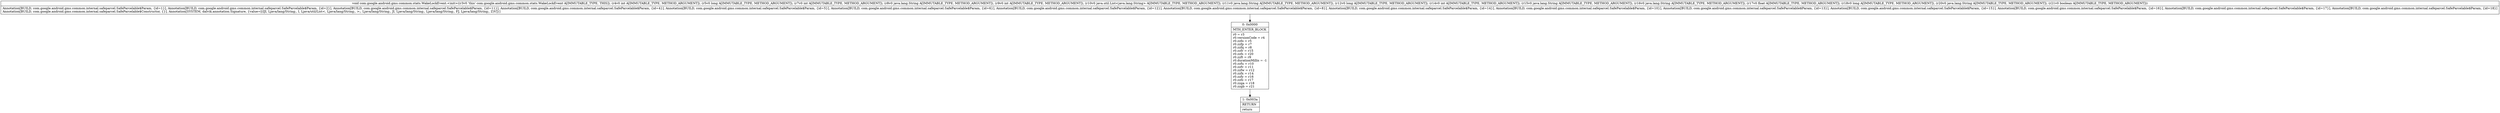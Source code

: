 digraph "CFG forcom.google.android.gms.common.stats.WakeLockEvent.\<init\>(IJILjava\/lang\/String;ILjava\/util\/List;Ljava\/lang\/String;JILjava\/lang\/String;Ljava\/lang\/String;FJLjava\/lang\/String;Z)V" {
Node_0 [shape=record,label="{0\:\ 0x0000|MTH_ENTER_BLOCK\l|r0 = r3\lr0.versionCode = r4\lr0.zzfo = r5\lr0.zzfp = r7\lr0.zzfq = r8\lr0.zzfr = r15\lr0.zzfs = r20\lr0.zzft = r9\lr0.durationMillis = \-1\lr0.zzfu = r10\lr0.zzfv = r11\lr0.zzfw = r12\lr0.zzfx = r14\lr0.zzfy = r16\lr0.zzfz = r17\lr0.zzga = r18\lr0.zzgb = r21\l}"];
Node_1 [shape=record,label="{1\:\ 0x003a|RETURN\l|return\l}"];
MethodNode[shape=record,label="{void com.google.android.gms.common.stats.WakeLockEvent.\<init\>((r3v0 'this' com.google.android.gms.common.stats.WakeLockEvent A[IMMUTABLE_TYPE, THIS]), (r4v0 int A[IMMUTABLE_TYPE, METHOD_ARGUMENT]), (r5v0 long A[IMMUTABLE_TYPE, METHOD_ARGUMENT]), (r7v0 int A[IMMUTABLE_TYPE, METHOD_ARGUMENT]), (r8v0 java.lang.String A[IMMUTABLE_TYPE, METHOD_ARGUMENT]), (r9v0 int A[IMMUTABLE_TYPE, METHOD_ARGUMENT]), (r10v0 java.util.List\<java.lang.String\> A[IMMUTABLE_TYPE, METHOD_ARGUMENT]), (r11v0 java.lang.String A[IMMUTABLE_TYPE, METHOD_ARGUMENT]), (r12v0 long A[IMMUTABLE_TYPE, METHOD_ARGUMENT]), (r14v0 int A[IMMUTABLE_TYPE, METHOD_ARGUMENT]), (r15v0 java.lang.String A[IMMUTABLE_TYPE, METHOD_ARGUMENT]), (r16v0 java.lang.String A[IMMUTABLE_TYPE, METHOD_ARGUMENT]), (r17v0 float A[IMMUTABLE_TYPE, METHOD_ARGUMENT]), (r18v0 long A[IMMUTABLE_TYPE, METHOD_ARGUMENT]), (r20v0 java.lang.String A[IMMUTABLE_TYPE, METHOD_ARGUMENT]), (r21v0 boolean A[IMMUTABLE_TYPE, METHOD_ARGUMENT]))  | Annotation[BUILD, com.google.android.gms.common.internal.safeparcel.SafeParcelable$Param, \{id=1\}], Annotation[BUILD, com.google.android.gms.common.internal.safeparcel.SafeParcelable$Param, \{id=2\}], Annotation[BUILD, com.google.android.gms.common.internal.safeparcel.SafeParcelable$Param, \{id=11\}], Annotation[BUILD, com.google.android.gms.common.internal.safeparcel.SafeParcelable$Param, \{id=4\}], Annotation[BUILD, com.google.android.gms.common.internal.safeparcel.SafeParcelable$Param, \{id=5\}], Annotation[BUILD, com.google.android.gms.common.internal.safeparcel.SafeParcelable$Param, \{id=6\}], Annotation[BUILD, com.google.android.gms.common.internal.safeparcel.SafeParcelable$Param, \{id=12\}], Annotation[BUILD, com.google.android.gms.common.internal.safeparcel.SafeParcelable$Param, \{id=8\}], Annotation[BUILD, com.google.android.gms.common.internal.safeparcel.SafeParcelable$Param, \{id=14\}], Annotation[BUILD, com.google.android.gms.common.internal.safeparcel.SafeParcelable$Param, \{id=10\}], Annotation[BUILD, com.google.android.gms.common.internal.safeparcel.SafeParcelable$Param, \{id=13\}], Annotation[BUILD, com.google.android.gms.common.internal.safeparcel.SafeParcelable$Param, \{id=15\}], Annotation[BUILD, com.google.android.gms.common.internal.safeparcel.SafeParcelable$Param, \{id=16\}], Annotation[BUILD, com.google.android.gms.common.internal.safeparcel.SafeParcelable$Param, \{id=17\}], Annotation[BUILD, com.google.android.gms.common.internal.safeparcel.SafeParcelable$Param, \{id=18\}]\lAnnotation[BUILD, com.google.android.gms.common.internal.safeparcel.SafeParcelable$Constructor, \{\}], Annotation[SYSTEM, dalvik.annotation.Signature, \{value=[(IJI, Ljava\/lang\/String;, I, Ljava\/util\/List\<, Ljava\/lang\/String;, \>;, Ljava\/lang\/String;, JI, Ljava\/lang\/String;, Ljava\/lang\/String;, FJ, Ljava\/lang\/String;, Z)V]\}]\l}"];
MethodNode -> Node_0;
Node_0 -> Node_1;
}

